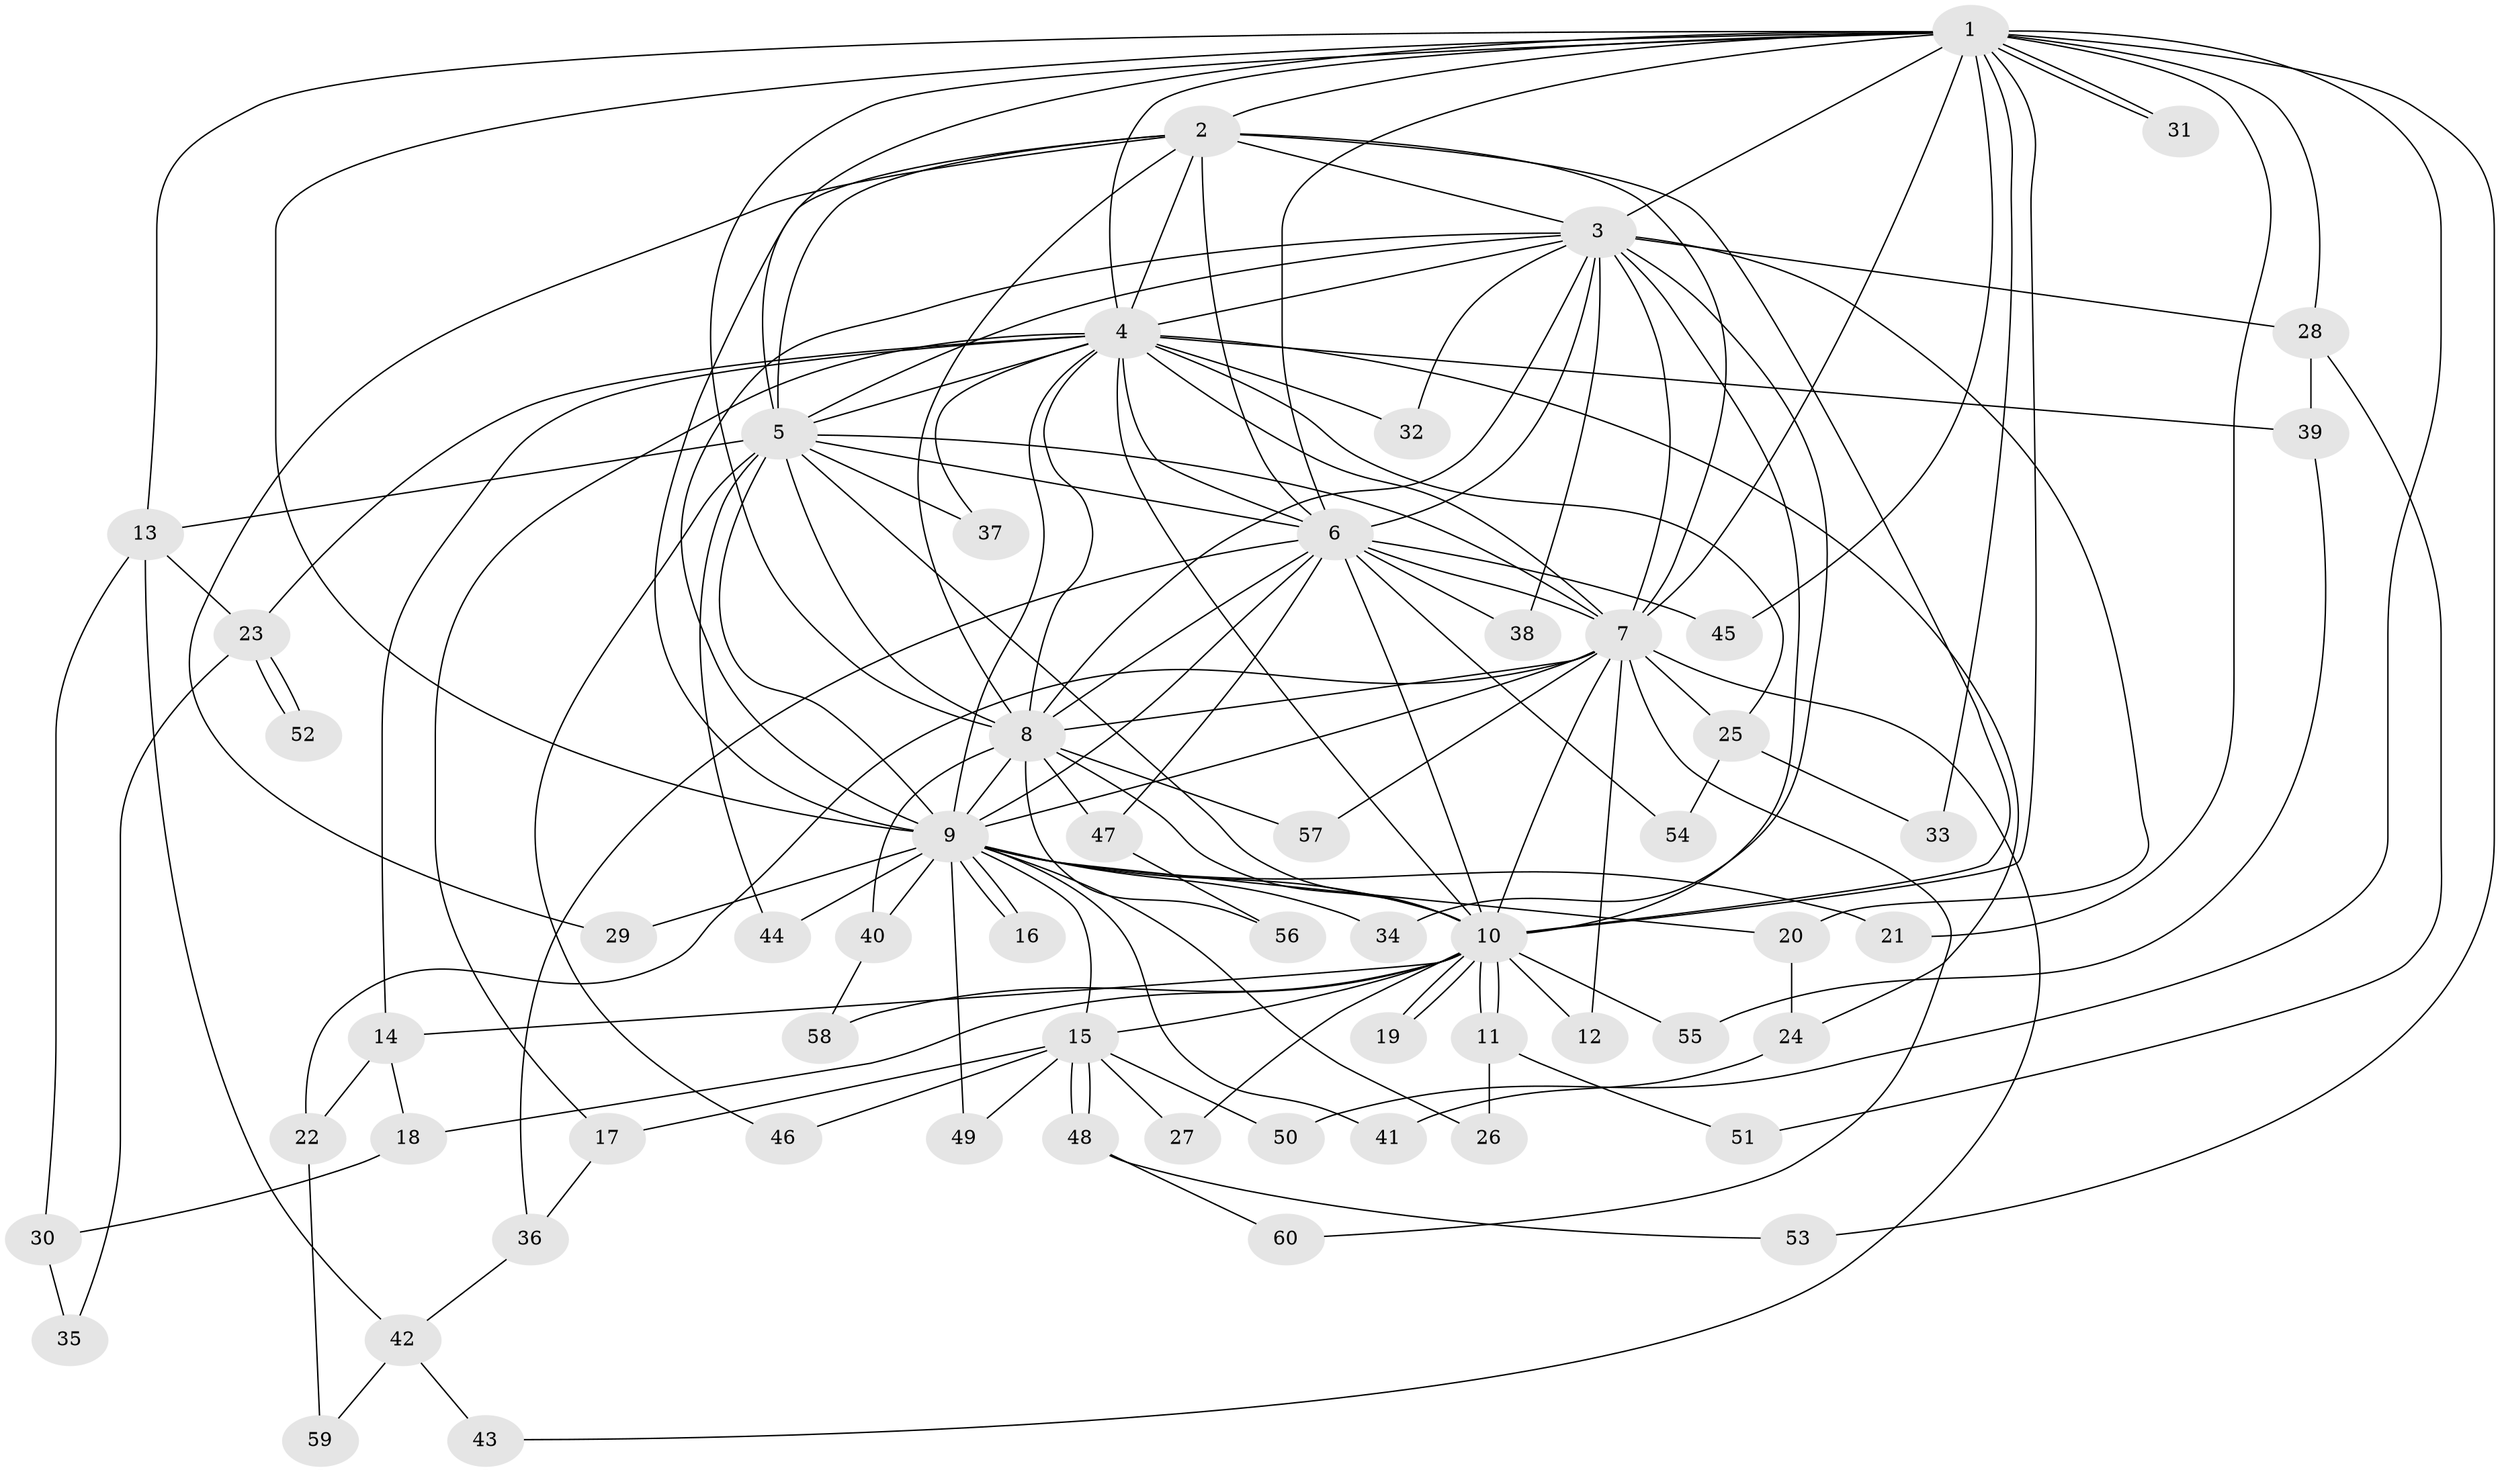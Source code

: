 // Generated by graph-tools (version 1.1) at 2025/13/03/09/25 04:13:58]
// undirected, 60 vertices, 145 edges
graph export_dot {
graph [start="1"]
  node [color=gray90,style=filled];
  1;
  2;
  3;
  4;
  5;
  6;
  7;
  8;
  9;
  10;
  11;
  12;
  13;
  14;
  15;
  16;
  17;
  18;
  19;
  20;
  21;
  22;
  23;
  24;
  25;
  26;
  27;
  28;
  29;
  30;
  31;
  32;
  33;
  34;
  35;
  36;
  37;
  38;
  39;
  40;
  41;
  42;
  43;
  44;
  45;
  46;
  47;
  48;
  49;
  50;
  51;
  52;
  53;
  54;
  55;
  56;
  57;
  58;
  59;
  60;
  1 -- 2;
  1 -- 3;
  1 -- 4;
  1 -- 5;
  1 -- 6;
  1 -- 7;
  1 -- 8;
  1 -- 9;
  1 -- 10;
  1 -- 13;
  1 -- 21;
  1 -- 28;
  1 -- 31;
  1 -- 31;
  1 -- 33;
  1 -- 45;
  1 -- 50;
  1 -- 53;
  2 -- 3;
  2 -- 4;
  2 -- 5;
  2 -- 6;
  2 -- 7;
  2 -- 8;
  2 -- 9;
  2 -- 10;
  2 -- 29;
  3 -- 4;
  3 -- 5;
  3 -- 6;
  3 -- 7;
  3 -- 8;
  3 -- 9;
  3 -- 10;
  3 -- 20;
  3 -- 28;
  3 -- 32;
  3 -- 34;
  3 -- 38;
  4 -- 5;
  4 -- 6;
  4 -- 7;
  4 -- 8;
  4 -- 9;
  4 -- 10;
  4 -- 14;
  4 -- 17;
  4 -- 23;
  4 -- 24;
  4 -- 25;
  4 -- 32;
  4 -- 37;
  4 -- 39;
  5 -- 6;
  5 -- 7;
  5 -- 8;
  5 -- 9;
  5 -- 10;
  5 -- 13;
  5 -- 37;
  5 -- 44;
  5 -- 46;
  6 -- 7;
  6 -- 8;
  6 -- 9;
  6 -- 10;
  6 -- 36;
  6 -- 38;
  6 -- 45;
  6 -- 47;
  6 -- 54;
  7 -- 8;
  7 -- 9;
  7 -- 10;
  7 -- 12;
  7 -- 22;
  7 -- 25;
  7 -- 43;
  7 -- 57;
  7 -- 60;
  8 -- 9;
  8 -- 10;
  8 -- 40;
  8 -- 47;
  8 -- 56;
  8 -- 57;
  9 -- 10;
  9 -- 15;
  9 -- 16;
  9 -- 16;
  9 -- 20;
  9 -- 21;
  9 -- 26;
  9 -- 29;
  9 -- 34;
  9 -- 40;
  9 -- 41;
  9 -- 44;
  9 -- 49;
  10 -- 11;
  10 -- 11;
  10 -- 12;
  10 -- 14;
  10 -- 15;
  10 -- 18;
  10 -- 19;
  10 -- 19;
  10 -- 27;
  10 -- 55;
  10 -- 58;
  11 -- 26;
  11 -- 51;
  13 -- 23;
  13 -- 30;
  13 -- 42;
  14 -- 18;
  14 -- 22;
  15 -- 17;
  15 -- 27;
  15 -- 46;
  15 -- 48;
  15 -- 48;
  15 -- 49;
  15 -- 50;
  17 -- 36;
  18 -- 30;
  20 -- 24;
  22 -- 59;
  23 -- 35;
  23 -- 52;
  23 -- 52;
  24 -- 41;
  25 -- 33;
  25 -- 54;
  28 -- 39;
  28 -- 51;
  30 -- 35;
  36 -- 42;
  39 -- 55;
  40 -- 58;
  42 -- 43;
  42 -- 59;
  47 -- 56;
  48 -- 53;
  48 -- 60;
}
